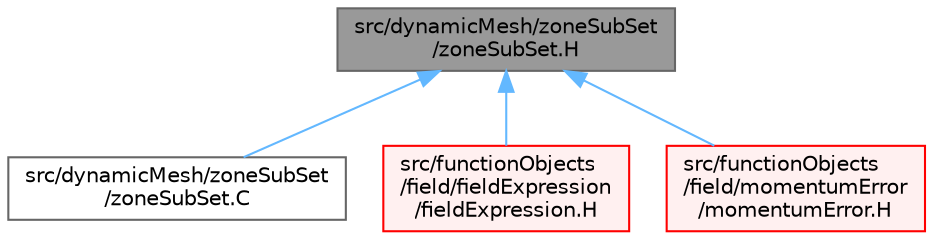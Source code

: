 digraph "src/dynamicMesh/zoneSubSet/zoneSubSet.H"
{
 // LATEX_PDF_SIZE
  bgcolor="transparent";
  edge [fontname=Helvetica,fontsize=10,labelfontname=Helvetica,labelfontsize=10];
  node [fontname=Helvetica,fontsize=10,shape=box,height=0.2,width=0.4];
  Node1 [id="Node000001",label="src/dynamicMesh/zoneSubSet\l/zoneSubSet.H",height=0.2,width=0.4,color="gray40", fillcolor="grey60", style="filled", fontcolor="black",tooltip=" "];
  Node1 -> Node2 [id="edge1_Node000001_Node000002",dir="back",color="steelblue1",style="solid",tooltip=" "];
  Node2 [id="Node000002",label="src/dynamicMesh/zoneSubSet\l/zoneSubSet.C",height=0.2,width=0.4,color="grey40", fillcolor="white", style="filled",URL="$zoneSubSet_8C.html",tooltip=" "];
  Node1 -> Node3 [id="edge2_Node000001_Node000003",dir="back",color="steelblue1",style="solid",tooltip=" "];
  Node3 [id="Node000003",label="src/functionObjects\l/field/fieldExpression\l/fieldExpression.H",height=0.2,width=0.4,color="red", fillcolor="#FFF0F0", style="filled",URL="$fieldExpression_8H.html",tooltip=" "];
  Node1 -> Node62 [id="edge3_Node000001_Node000062",dir="back",color="steelblue1",style="solid",tooltip=" "];
  Node62 [id="Node000062",label="src/functionObjects\l/field/momentumError\l/momentumError.H",height=0.2,width=0.4,color="red", fillcolor="#FFF0F0", style="filled",URL="$momentumError_8H.html",tooltip=" "];
}

